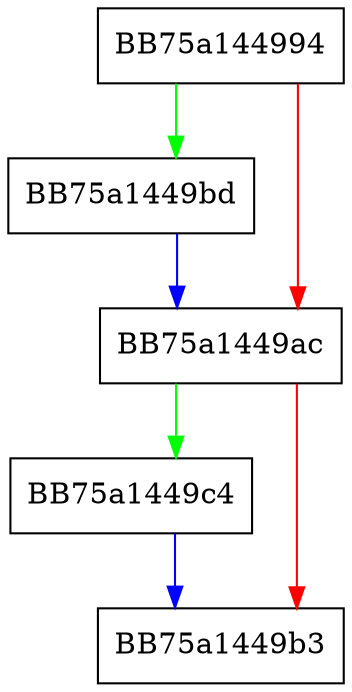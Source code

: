 digraph TopPlugin {
  node [shape="box"];
  graph [splines=ortho];
  BB75a144994 -> BB75a1449bd [color="green"];
  BB75a144994 -> BB75a1449ac [color="red"];
  BB75a1449ac -> BB75a1449c4 [color="green"];
  BB75a1449ac -> BB75a1449b3 [color="red"];
  BB75a1449bd -> BB75a1449ac [color="blue"];
  BB75a1449c4 -> BB75a1449b3 [color="blue"];
}